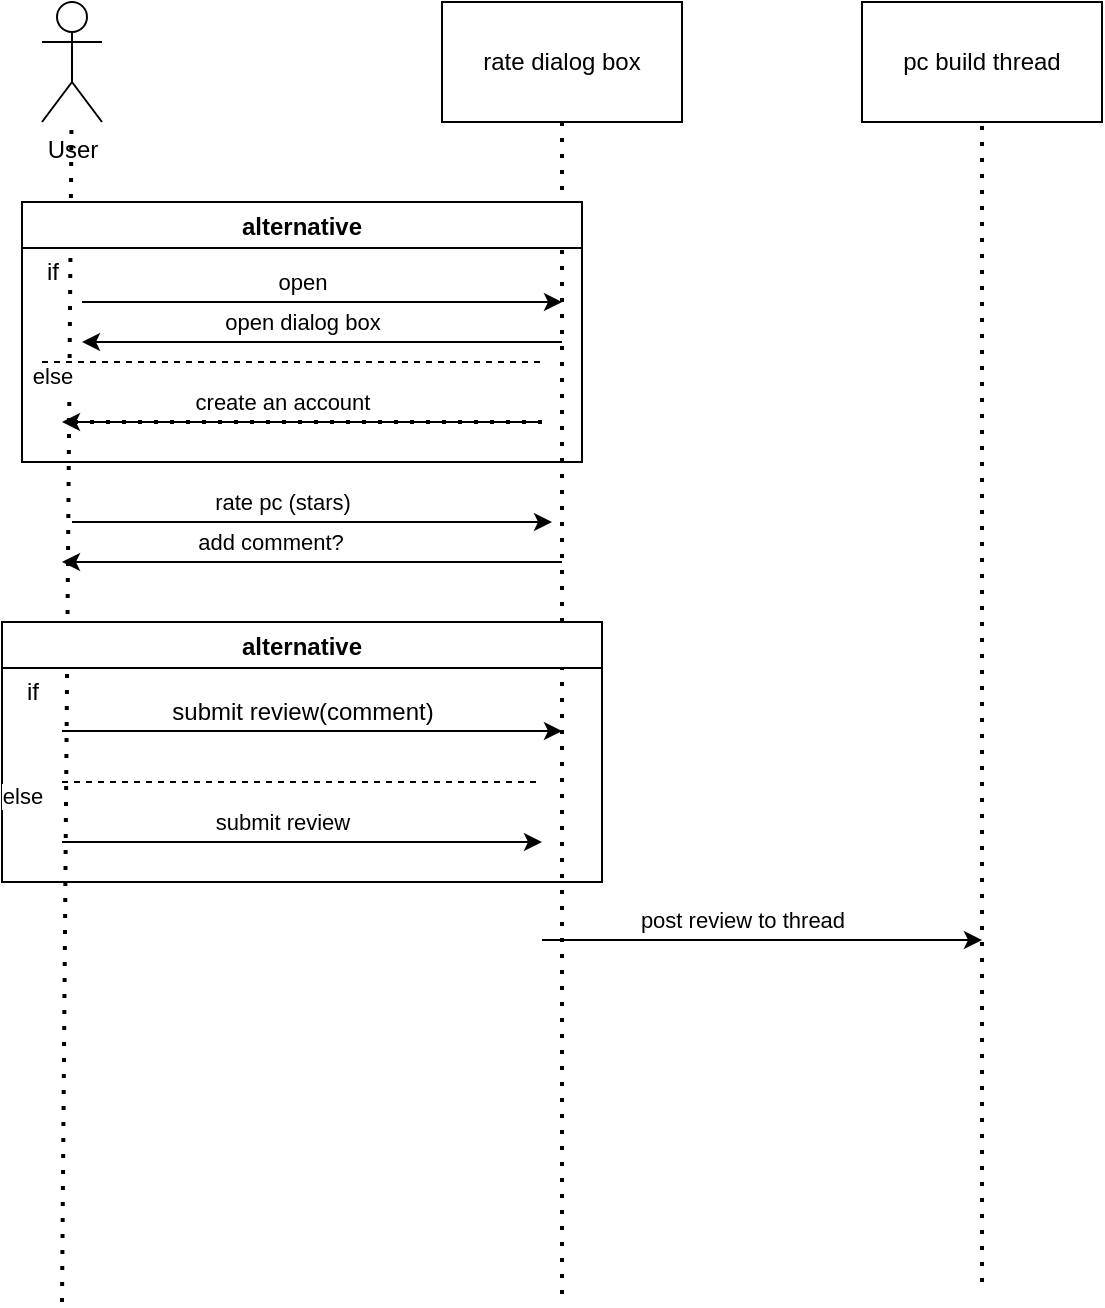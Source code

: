 <mxfile version="20.3.0" type="device"><diagram id="qrk0Yb0i7vdLpXethQ6T" name="Page-1"><mxGraphModel dx="1422" dy="865" grid="1" gridSize="10" guides="1" tooltips="1" connect="1" arrows="1" fold="1" page="1" pageScale="1" pageWidth="850" pageHeight="1100" math="0" shadow="0"><root><mxCell id="0"/><mxCell id="1" parent="0"/><mxCell id="cCJ7sw0-RFa0NBFfOWgl-1" value="rate dialog box" style="rounded=0;whiteSpace=wrap;html=1;" vertex="1" parent="1"><mxGeometry x="240" y="80" width="120" height="60" as="geometry"/></mxCell><mxCell id="cCJ7sw0-RFa0NBFfOWgl-2" value="User" style="shape=umlActor;verticalLabelPosition=bottom;verticalAlign=top;html=1;outlineConnect=0;" vertex="1" parent="1"><mxGeometry x="40" y="80" width="30" height="60" as="geometry"/></mxCell><mxCell id="cCJ7sw0-RFa0NBFfOWgl-3" value="" style="endArrow=none;dashed=1;html=1;dashPattern=1 3;strokeWidth=2;rounded=0;" edge="1" parent="1" target="cCJ7sw0-RFa0NBFfOWgl-2"><mxGeometry width="50" height="50" relative="1" as="geometry"><mxPoint x="50" y="730" as="sourcePoint"/><mxPoint x="50" y="200" as="targetPoint"/></mxGeometry></mxCell><mxCell id="cCJ7sw0-RFa0NBFfOWgl-4" value="" style="endArrow=none;dashed=1;html=1;dashPattern=1 3;strokeWidth=2;rounded=0;" edge="1" parent="1" source="cCJ7sw0-RFa0NBFfOWgl-1"><mxGeometry width="50" height="50" relative="1" as="geometry"><mxPoint x="300" y="210" as="sourcePoint"/><mxPoint x="300" y="730" as="targetPoint"/></mxGeometry></mxCell><mxCell id="cCJ7sw0-RFa0NBFfOWgl-5" value="" style="endArrow=classic;html=1;rounded=0;" edge="1" parent="1"><mxGeometry width="50" height="50" relative="1" as="geometry"><mxPoint x="60" y="230" as="sourcePoint"/><mxPoint x="300" y="230" as="targetPoint"/></mxGeometry></mxCell><mxCell id="cCJ7sw0-RFa0NBFfOWgl-6" value="open" style="edgeLabel;html=1;align=center;verticalAlign=middle;resizable=0;points=[];" vertex="1" connectable="0" parent="cCJ7sw0-RFa0NBFfOWgl-5"><mxGeometry x="-0.1" y="-1" relative="1" as="geometry"><mxPoint x="2" y="-11" as="offset"/></mxGeometry></mxCell><mxCell id="cCJ7sw0-RFa0NBFfOWgl-7" value="" style="endArrow=classic;html=1;rounded=0;" edge="1" parent="1"><mxGeometry width="50" height="50" relative="1" as="geometry"><mxPoint x="300" y="250" as="sourcePoint"/><mxPoint x="60" y="250" as="targetPoint"/></mxGeometry></mxCell><mxCell id="cCJ7sw0-RFa0NBFfOWgl-8" value="open dialog box" style="edgeLabel;html=1;align=center;verticalAlign=middle;resizable=0;points=[];" vertex="1" connectable="0" parent="cCJ7sw0-RFa0NBFfOWgl-7"><mxGeometry x="0.133" y="-1" relative="1" as="geometry"><mxPoint x="6" y="-9" as="offset"/></mxGeometry></mxCell><mxCell id="cCJ7sw0-RFa0NBFfOWgl-10" value="pc build thread" style="rounded=0;whiteSpace=wrap;html=1;" vertex="1" parent="1"><mxGeometry x="450" y="80" width="120" height="60" as="geometry"/></mxCell><mxCell id="cCJ7sw0-RFa0NBFfOWgl-11" value="" style="endArrow=none;dashed=1;html=1;dashPattern=1 3;strokeWidth=2;rounded=0;entryX=0.5;entryY=1;entryDx=0;entryDy=0;" edge="1" parent="1" target="cCJ7sw0-RFa0NBFfOWgl-10"><mxGeometry width="50" height="50" relative="1" as="geometry"><mxPoint x="510" y="720" as="sourcePoint"/><mxPoint x="560" y="420" as="targetPoint"/></mxGeometry></mxCell><mxCell id="cCJ7sw0-RFa0NBFfOWgl-12" value="" style="endArrow=classic;html=1;rounded=0;" edge="1" parent="1"><mxGeometry width="50" height="50" relative="1" as="geometry"><mxPoint x="55" y="340" as="sourcePoint"/><mxPoint x="295" y="340" as="targetPoint"/></mxGeometry></mxCell><mxCell id="cCJ7sw0-RFa0NBFfOWgl-13" value="rate pc (stars)" style="edgeLabel;html=1;align=center;verticalAlign=middle;resizable=0;points=[];" vertex="1" connectable="0" parent="cCJ7sw0-RFa0NBFfOWgl-12"><mxGeometry x="-0.25" y="-3" relative="1" as="geometry"><mxPoint x="15" y="-13" as="offset"/></mxGeometry></mxCell><mxCell id="cCJ7sw0-RFa0NBFfOWgl-14" value="alternative" style="swimlane;" vertex="1" parent="1"><mxGeometry x="30" y="180" width="280" height="130" as="geometry"/></mxCell><mxCell id="cCJ7sw0-RFa0NBFfOWgl-15" value="" style="endArrow=classic;html=1;rounded=0;" edge="1" parent="cCJ7sw0-RFa0NBFfOWgl-14"><mxGeometry width="50" height="50" relative="1" as="geometry"><mxPoint x="260" y="110" as="sourcePoint"/><mxPoint x="20" y="110" as="targetPoint"/></mxGeometry></mxCell><mxCell id="cCJ7sw0-RFa0NBFfOWgl-16" value="create an account" style="edgeLabel;html=1;align=center;verticalAlign=middle;resizable=0;points=[];" vertex="1" connectable="0" parent="cCJ7sw0-RFa0NBFfOWgl-15"><mxGeometry x="0.158" relative="1" as="geometry"><mxPoint x="9" y="-10" as="offset"/></mxGeometry></mxCell><mxCell id="cCJ7sw0-RFa0NBFfOWgl-17" value="" style="endArrow=none;dashed=1;html=1;dashPattern=1 3;strokeWidth=2;rounded=0;" edge="1" parent="cCJ7sw0-RFa0NBFfOWgl-14"><mxGeometry width="50" height="50" relative="1" as="geometry"><mxPoint x="260" y="110" as="sourcePoint"/><mxPoint x="20" y="110" as="targetPoint"/></mxGeometry></mxCell><mxCell id="cCJ7sw0-RFa0NBFfOWgl-18" value="" style="endArrow=none;dashed=1;html=1;rounded=0;" edge="1" parent="cCJ7sw0-RFa0NBFfOWgl-14"><mxGeometry width="50" height="50" relative="1" as="geometry"><mxPoint x="10" y="80" as="sourcePoint"/><mxPoint x="260" y="80" as="targetPoint"/></mxGeometry></mxCell><mxCell id="cCJ7sw0-RFa0NBFfOWgl-19" value="else" style="edgeLabel;html=1;align=center;verticalAlign=middle;resizable=0;points=[];" vertex="1" connectable="0" parent="cCJ7sw0-RFa0NBFfOWgl-18"><mxGeometry x="-0.848" y="-7" relative="1" as="geometry"><mxPoint x="-14" as="offset"/></mxGeometry></mxCell><mxCell id="cCJ7sw0-RFa0NBFfOWgl-20" value="if" style="text;html=1;align=center;verticalAlign=middle;resizable=0;points=[];autosize=1;strokeColor=none;fillColor=none;" vertex="1" parent="cCJ7sw0-RFa0NBFfOWgl-14"><mxGeometry y="20" width="30" height="30" as="geometry"/></mxCell><mxCell id="cCJ7sw0-RFa0NBFfOWgl-24" value="alternative" style="swimlane;" vertex="1" parent="1"><mxGeometry x="20" y="390" width="300" height="130" as="geometry"/></mxCell><mxCell id="cCJ7sw0-RFa0NBFfOWgl-28" value="" style="endArrow=none;dashed=1;html=1;rounded=0;" edge="1" parent="cCJ7sw0-RFa0NBFfOWgl-24"><mxGeometry width="50" height="50" relative="1" as="geometry"><mxPoint x="30" y="80" as="sourcePoint"/><mxPoint x="270" y="80" as="targetPoint"/></mxGeometry></mxCell><mxCell id="cCJ7sw0-RFa0NBFfOWgl-29" value="else" style="edgeLabel;html=1;align=center;verticalAlign=middle;resizable=0;points=[];" vertex="1" connectable="0" parent="cCJ7sw0-RFa0NBFfOWgl-28"><mxGeometry x="-0.848" y="-7" relative="1" as="geometry"><mxPoint x="-38" as="offset"/></mxGeometry></mxCell><mxCell id="cCJ7sw0-RFa0NBFfOWgl-30" value="if" style="text;html=1;align=center;verticalAlign=middle;resizable=0;points=[];autosize=1;strokeColor=none;fillColor=none;" vertex="1" parent="cCJ7sw0-RFa0NBFfOWgl-24"><mxGeometry y="20" width="30" height="30" as="geometry"/></mxCell><mxCell id="cCJ7sw0-RFa0NBFfOWgl-34" value="" style="endArrow=classic;html=1;rounded=0;" edge="1" parent="cCJ7sw0-RFa0NBFfOWgl-24"><mxGeometry width="50" height="50" relative="1" as="geometry"><mxPoint x="30" y="110" as="sourcePoint"/><mxPoint x="270" y="110" as="targetPoint"/></mxGeometry></mxCell><mxCell id="cCJ7sw0-RFa0NBFfOWgl-35" value="submit review" style="edgeLabel;html=1;align=center;verticalAlign=middle;resizable=0;points=[];" vertex="1" connectable="0" parent="cCJ7sw0-RFa0NBFfOWgl-34"><mxGeometry x="0.308" y="3" relative="1" as="geometry"><mxPoint x="-47" y="-7" as="offset"/></mxGeometry></mxCell><mxCell id="cCJ7sw0-RFa0NBFfOWgl-36" value="" style="endArrow=classic;html=1;rounded=0;" edge="1" parent="cCJ7sw0-RFa0NBFfOWgl-24"><mxGeometry width="50" height="50" relative="1" as="geometry"><mxPoint x="30" y="54.5" as="sourcePoint"/><mxPoint x="280" y="54.5" as="targetPoint"/></mxGeometry></mxCell><mxCell id="cCJ7sw0-RFa0NBFfOWgl-31" value="submit review(comment)" style="text;html=1;align=center;verticalAlign=middle;resizable=0;points=[];autosize=1;strokeColor=none;fillColor=none;" vertex="1" parent="cCJ7sw0-RFa0NBFfOWgl-24"><mxGeometry x="75" y="30" width="150" height="30" as="geometry"/></mxCell><mxCell id="cCJ7sw0-RFa0NBFfOWgl-21" value="" style="endArrow=classic;html=1;rounded=0;" edge="1" parent="1"><mxGeometry width="50" height="50" relative="1" as="geometry"><mxPoint x="300" y="360" as="sourcePoint"/><mxPoint x="50" y="360" as="targetPoint"/></mxGeometry></mxCell><mxCell id="cCJ7sw0-RFa0NBFfOWgl-22" value="add comment?" style="edgeLabel;html=1;align=center;verticalAlign=middle;resizable=0;points=[];" vertex="1" connectable="0" parent="cCJ7sw0-RFa0NBFfOWgl-21"><mxGeometry x="0.167" y="1" relative="1" as="geometry"><mxPoint y="-11" as="offset"/></mxGeometry></mxCell><mxCell id="cCJ7sw0-RFa0NBFfOWgl-38" value="" style="endArrow=classic;html=1;rounded=0;" edge="1" parent="1"><mxGeometry width="50" height="50" relative="1" as="geometry"><mxPoint x="290" y="549" as="sourcePoint"/><mxPoint x="510" y="549" as="targetPoint"/></mxGeometry></mxCell><mxCell id="cCJ7sw0-RFa0NBFfOWgl-39" value="post review to thread" style="edgeLabel;html=1;align=center;verticalAlign=middle;resizable=0;points=[];" vertex="1" connectable="0" parent="cCJ7sw0-RFa0NBFfOWgl-38"><mxGeometry x="-0.286" y="1" relative="1" as="geometry"><mxPoint x="21" y="-9" as="offset"/></mxGeometry></mxCell></root></mxGraphModel></diagram></mxfile>